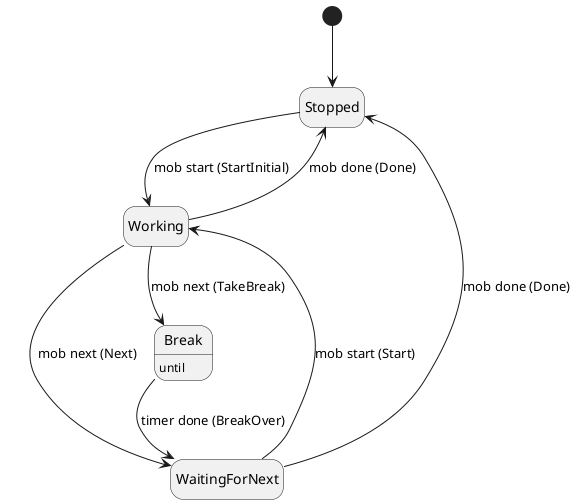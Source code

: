 
@startuml

[*] --> Stopped
hide empty description
Stopped --> Working: mob start (StartInitial)
Working --> WaitingForNext: mob next (Next)
Working --> Break: mob next (TakeBreak)
Break: until
Break --> WaitingForNext: timer done (BreakOver)
WaitingForNext --> Stopped: mob done (Done)
WaitingForNext --> Working: mob start (Start)
Working --> Stopped: mob done (Done)
@enduml
